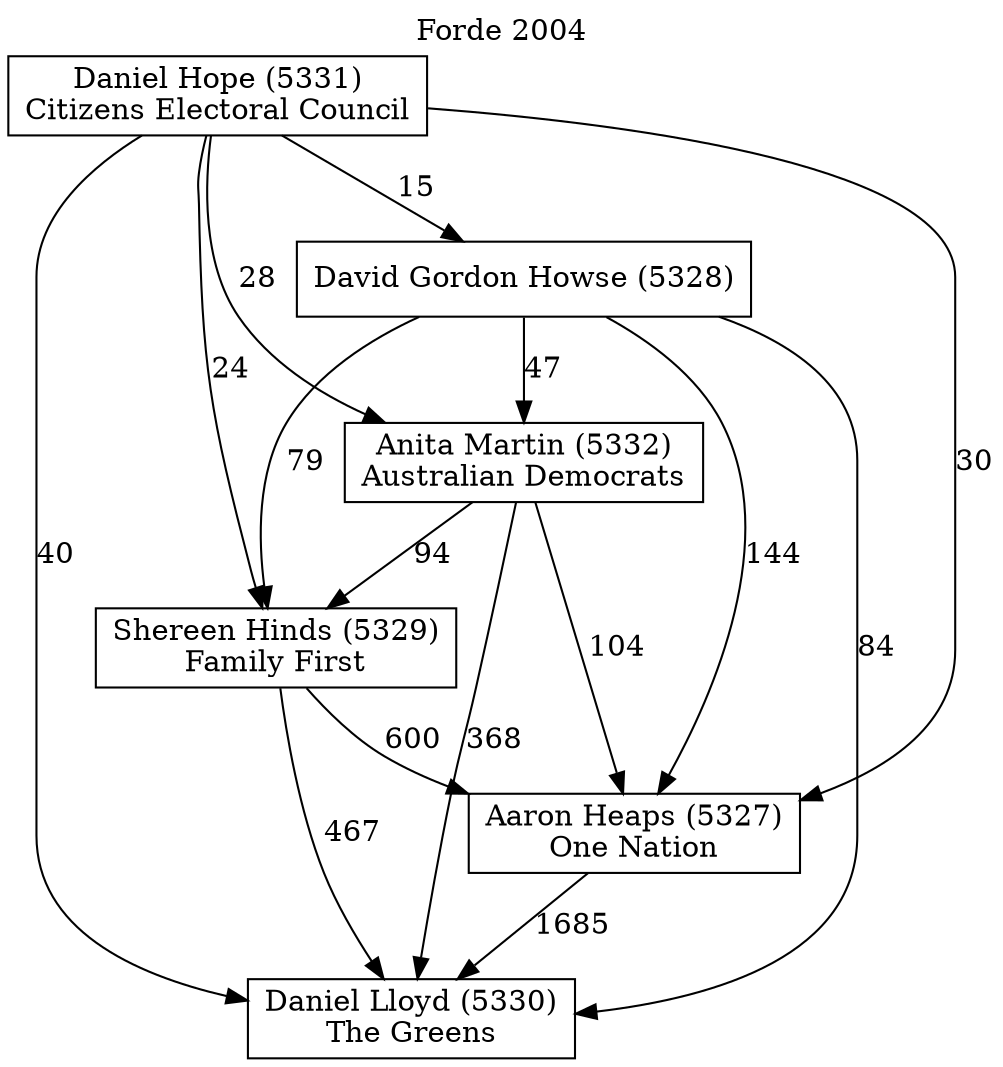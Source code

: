 // House preference flow
digraph "Daniel Lloyd (5330)_Forde_2004" {
	graph [label="Forde 2004" labelloc=t mclimit=10]
	node [shape=box]
	"Daniel Lloyd (5330)" [label="Daniel Lloyd (5330)
The Greens"]
	"Aaron Heaps (5327)" [label="Aaron Heaps (5327)
One Nation"]
	"Shereen Hinds (5329)" [label="Shereen Hinds (5329)
Family First"]
	"Anita Martin (5332)" [label="Anita Martin (5332)
Australian Democrats"]
	"David Gordon Howse (5328)" [label="David Gordon Howse (5328)
"]
	"Daniel Hope (5331)" [label="Daniel Hope (5331)
Citizens Electoral Council"]
	"Daniel Lloyd (5330)" [label="Daniel Lloyd (5330)
The Greens"]
	"Shereen Hinds (5329)" [label="Shereen Hinds (5329)
Family First"]
	"Anita Martin (5332)" [label="Anita Martin (5332)
Australian Democrats"]
	"David Gordon Howse (5328)" [label="David Gordon Howse (5328)
"]
	"Daniel Hope (5331)" [label="Daniel Hope (5331)
Citizens Electoral Council"]
	"Daniel Lloyd (5330)" [label="Daniel Lloyd (5330)
The Greens"]
	"Anita Martin (5332)" [label="Anita Martin (5332)
Australian Democrats"]
	"David Gordon Howse (5328)" [label="David Gordon Howse (5328)
"]
	"Daniel Hope (5331)" [label="Daniel Hope (5331)
Citizens Electoral Council"]
	"Daniel Lloyd (5330)" [label="Daniel Lloyd (5330)
The Greens"]
	"David Gordon Howse (5328)" [label="David Gordon Howse (5328)
"]
	"Daniel Hope (5331)" [label="Daniel Hope (5331)
Citizens Electoral Council"]
	"Daniel Lloyd (5330)" [label="Daniel Lloyd (5330)
The Greens"]
	"Daniel Hope (5331)" [label="Daniel Hope (5331)
Citizens Electoral Council"]
	"Daniel Hope (5331)" [label="Daniel Hope (5331)
Citizens Electoral Council"]
	"David Gordon Howse (5328)" [label="David Gordon Howse (5328)
"]
	"Daniel Hope (5331)" [label="Daniel Hope (5331)
Citizens Electoral Council"]
	"Daniel Hope (5331)" [label="Daniel Hope (5331)
Citizens Electoral Council"]
	"Anita Martin (5332)" [label="Anita Martin (5332)
Australian Democrats"]
	"David Gordon Howse (5328)" [label="David Gordon Howse (5328)
"]
	"Daniel Hope (5331)" [label="Daniel Hope (5331)
Citizens Electoral Council"]
	"Anita Martin (5332)" [label="Anita Martin (5332)
Australian Democrats"]
	"Daniel Hope (5331)" [label="Daniel Hope (5331)
Citizens Electoral Council"]
	"Daniel Hope (5331)" [label="Daniel Hope (5331)
Citizens Electoral Council"]
	"David Gordon Howse (5328)" [label="David Gordon Howse (5328)
"]
	"Daniel Hope (5331)" [label="Daniel Hope (5331)
Citizens Electoral Council"]
	"Daniel Hope (5331)" [label="Daniel Hope (5331)
Citizens Electoral Council"]
	"Shereen Hinds (5329)" [label="Shereen Hinds (5329)
Family First"]
	"Anita Martin (5332)" [label="Anita Martin (5332)
Australian Democrats"]
	"David Gordon Howse (5328)" [label="David Gordon Howse (5328)
"]
	"Daniel Hope (5331)" [label="Daniel Hope (5331)
Citizens Electoral Council"]
	"Shereen Hinds (5329)" [label="Shereen Hinds (5329)
Family First"]
	"David Gordon Howse (5328)" [label="David Gordon Howse (5328)
"]
	"Daniel Hope (5331)" [label="Daniel Hope (5331)
Citizens Electoral Council"]
	"Shereen Hinds (5329)" [label="Shereen Hinds (5329)
Family First"]
	"Daniel Hope (5331)" [label="Daniel Hope (5331)
Citizens Electoral Council"]
	"Daniel Hope (5331)" [label="Daniel Hope (5331)
Citizens Electoral Council"]
	"David Gordon Howse (5328)" [label="David Gordon Howse (5328)
"]
	"Daniel Hope (5331)" [label="Daniel Hope (5331)
Citizens Electoral Council"]
	"Daniel Hope (5331)" [label="Daniel Hope (5331)
Citizens Electoral Council"]
	"Anita Martin (5332)" [label="Anita Martin (5332)
Australian Democrats"]
	"David Gordon Howse (5328)" [label="David Gordon Howse (5328)
"]
	"Daniel Hope (5331)" [label="Daniel Hope (5331)
Citizens Electoral Council"]
	"Anita Martin (5332)" [label="Anita Martin (5332)
Australian Democrats"]
	"Daniel Hope (5331)" [label="Daniel Hope (5331)
Citizens Electoral Council"]
	"Daniel Hope (5331)" [label="Daniel Hope (5331)
Citizens Electoral Council"]
	"David Gordon Howse (5328)" [label="David Gordon Howse (5328)
"]
	"Daniel Hope (5331)" [label="Daniel Hope (5331)
Citizens Electoral Council"]
	"Daniel Hope (5331)" [label="Daniel Hope (5331)
Citizens Electoral Council"]
	"Aaron Heaps (5327)" [label="Aaron Heaps (5327)
One Nation"]
	"Shereen Hinds (5329)" [label="Shereen Hinds (5329)
Family First"]
	"Anita Martin (5332)" [label="Anita Martin (5332)
Australian Democrats"]
	"David Gordon Howse (5328)" [label="David Gordon Howse (5328)
"]
	"Daniel Hope (5331)" [label="Daniel Hope (5331)
Citizens Electoral Council"]
	"Aaron Heaps (5327)" [label="Aaron Heaps (5327)
One Nation"]
	"Anita Martin (5332)" [label="Anita Martin (5332)
Australian Democrats"]
	"David Gordon Howse (5328)" [label="David Gordon Howse (5328)
"]
	"Daniel Hope (5331)" [label="Daniel Hope (5331)
Citizens Electoral Council"]
	"Aaron Heaps (5327)" [label="Aaron Heaps (5327)
One Nation"]
	"David Gordon Howse (5328)" [label="David Gordon Howse (5328)
"]
	"Daniel Hope (5331)" [label="Daniel Hope (5331)
Citizens Electoral Council"]
	"Aaron Heaps (5327)" [label="Aaron Heaps (5327)
One Nation"]
	"Daniel Hope (5331)" [label="Daniel Hope (5331)
Citizens Electoral Council"]
	"Daniel Hope (5331)" [label="Daniel Hope (5331)
Citizens Electoral Council"]
	"David Gordon Howse (5328)" [label="David Gordon Howse (5328)
"]
	"Daniel Hope (5331)" [label="Daniel Hope (5331)
Citizens Electoral Council"]
	"Daniel Hope (5331)" [label="Daniel Hope (5331)
Citizens Electoral Council"]
	"Anita Martin (5332)" [label="Anita Martin (5332)
Australian Democrats"]
	"David Gordon Howse (5328)" [label="David Gordon Howse (5328)
"]
	"Daniel Hope (5331)" [label="Daniel Hope (5331)
Citizens Electoral Council"]
	"Anita Martin (5332)" [label="Anita Martin (5332)
Australian Democrats"]
	"Daniel Hope (5331)" [label="Daniel Hope (5331)
Citizens Electoral Council"]
	"Daniel Hope (5331)" [label="Daniel Hope (5331)
Citizens Electoral Council"]
	"David Gordon Howse (5328)" [label="David Gordon Howse (5328)
"]
	"Daniel Hope (5331)" [label="Daniel Hope (5331)
Citizens Electoral Council"]
	"Daniel Hope (5331)" [label="Daniel Hope (5331)
Citizens Electoral Council"]
	"Shereen Hinds (5329)" [label="Shereen Hinds (5329)
Family First"]
	"Anita Martin (5332)" [label="Anita Martin (5332)
Australian Democrats"]
	"David Gordon Howse (5328)" [label="David Gordon Howse (5328)
"]
	"Daniel Hope (5331)" [label="Daniel Hope (5331)
Citizens Electoral Council"]
	"Shereen Hinds (5329)" [label="Shereen Hinds (5329)
Family First"]
	"David Gordon Howse (5328)" [label="David Gordon Howse (5328)
"]
	"Daniel Hope (5331)" [label="Daniel Hope (5331)
Citizens Electoral Council"]
	"Shereen Hinds (5329)" [label="Shereen Hinds (5329)
Family First"]
	"Daniel Hope (5331)" [label="Daniel Hope (5331)
Citizens Electoral Council"]
	"Daniel Hope (5331)" [label="Daniel Hope (5331)
Citizens Electoral Council"]
	"David Gordon Howse (5328)" [label="David Gordon Howse (5328)
"]
	"Daniel Hope (5331)" [label="Daniel Hope (5331)
Citizens Electoral Council"]
	"Daniel Hope (5331)" [label="Daniel Hope (5331)
Citizens Electoral Council"]
	"Anita Martin (5332)" [label="Anita Martin (5332)
Australian Democrats"]
	"David Gordon Howse (5328)" [label="David Gordon Howse (5328)
"]
	"Daniel Hope (5331)" [label="Daniel Hope (5331)
Citizens Electoral Council"]
	"Anita Martin (5332)" [label="Anita Martin (5332)
Australian Democrats"]
	"Daniel Hope (5331)" [label="Daniel Hope (5331)
Citizens Electoral Council"]
	"Daniel Hope (5331)" [label="Daniel Hope (5331)
Citizens Electoral Council"]
	"David Gordon Howse (5328)" [label="David Gordon Howse (5328)
"]
	"Daniel Hope (5331)" [label="Daniel Hope (5331)
Citizens Electoral Council"]
	"Daniel Hope (5331)" [label="Daniel Hope (5331)
Citizens Electoral Council"]
	"Aaron Heaps (5327)" -> "Daniel Lloyd (5330)" [label=1685]
	"Shereen Hinds (5329)" -> "Aaron Heaps (5327)" [label=600]
	"Anita Martin (5332)" -> "Shereen Hinds (5329)" [label=94]
	"David Gordon Howse (5328)" -> "Anita Martin (5332)" [label=47]
	"Daniel Hope (5331)" -> "David Gordon Howse (5328)" [label=15]
	"Shereen Hinds (5329)" -> "Daniel Lloyd (5330)" [label=467]
	"Anita Martin (5332)" -> "Daniel Lloyd (5330)" [label=368]
	"David Gordon Howse (5328)" -> "Daniel Lloyd (5330)" [label=84]
	"Daniel Hope (5331)" -> "Daniel Lloyd (5330)" [label=40]
	"Daniel Hope (5331)" -> "Anita Martin (5332)" [label=28]
	"David Gordon Howse (5328)" -> "Shereen Hinds (5329)" [label=79]
	"Daniel Hope (5331)" -> "Shereen Hinds (5329)" [label=24]
	"Anita Martin (5332)" -> "Aaron Heaps (5327)" [label=104]
	"David Gordon Howse (5328)" -> "Aaron Heaps (5327)" [label=144]
	"Daniel Hope (5331)" -> "Aaron Heaps (5327)" [label=30]
}
